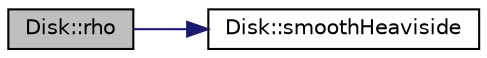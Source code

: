 digraph "Disk::rho"
{
  edge [fontname="Helvetica",fontsize="10",labelfontname="Helvetica",labelfontsize="10"];
  node [fontname="Helvetica",fontsize="10",shape=record];
  rankdir="LR";
  Node1 [label="Disk::rho",height=0.2,width=0.4,color="black", fillcolor="grey75", style="filled", fontcolor="black"];
  Node1 -> Node2 [color="midnightblue",fontsize="10",style="solid"];
  Node2 [label="Disk::smoothHeaviside",height=0.2,width=0.4,color="black", fillcolor="white", style="filled",URL="$class_disk.html#ab7f65af10857217606c73f7b598da9a4"];
}
